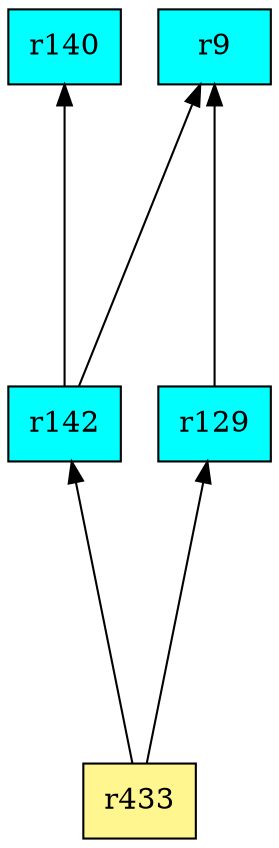 digraph G {
rankdir=BT;ranksep="2.0";
"r142" [shape=record,fillcolor=cyan,style=filled,label="{r142}"];
"r129" [shape=record,fillcolor=cyan,style=filled,label="{r129}"];
"r433" [shape=record,fillcolor=khaki1,style=filled,label="{r433}"];
"r140" [shape=record,fillcolor=cyan,style=filled,label="{r140}"];
"r9" [shape=record,fillcolor=cyan,style=filled,label="{r9}"];
"r142" -> "r9"
"r142" -> "r140"
"r129" -> "r9"
"r433" -> "r142"
"r433" -> "r129"
}